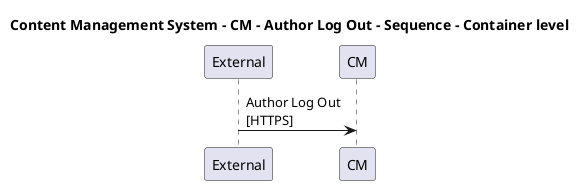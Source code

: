 @startuml

title Content Management System - CM - Author Log Out - Sequence - Container level

participant "External" as C4InterFlow.SoftwareSystems.ExternalSystem
participant "CM" as ContentManagementSystem.SoftwareSystems.CM

C4InterFlow.SoftwareSystems.ExternalSystem -> ContentManagementSystem.SoftwareSystems.CM : Author Log Out\n[HTTPS]


@enduml
